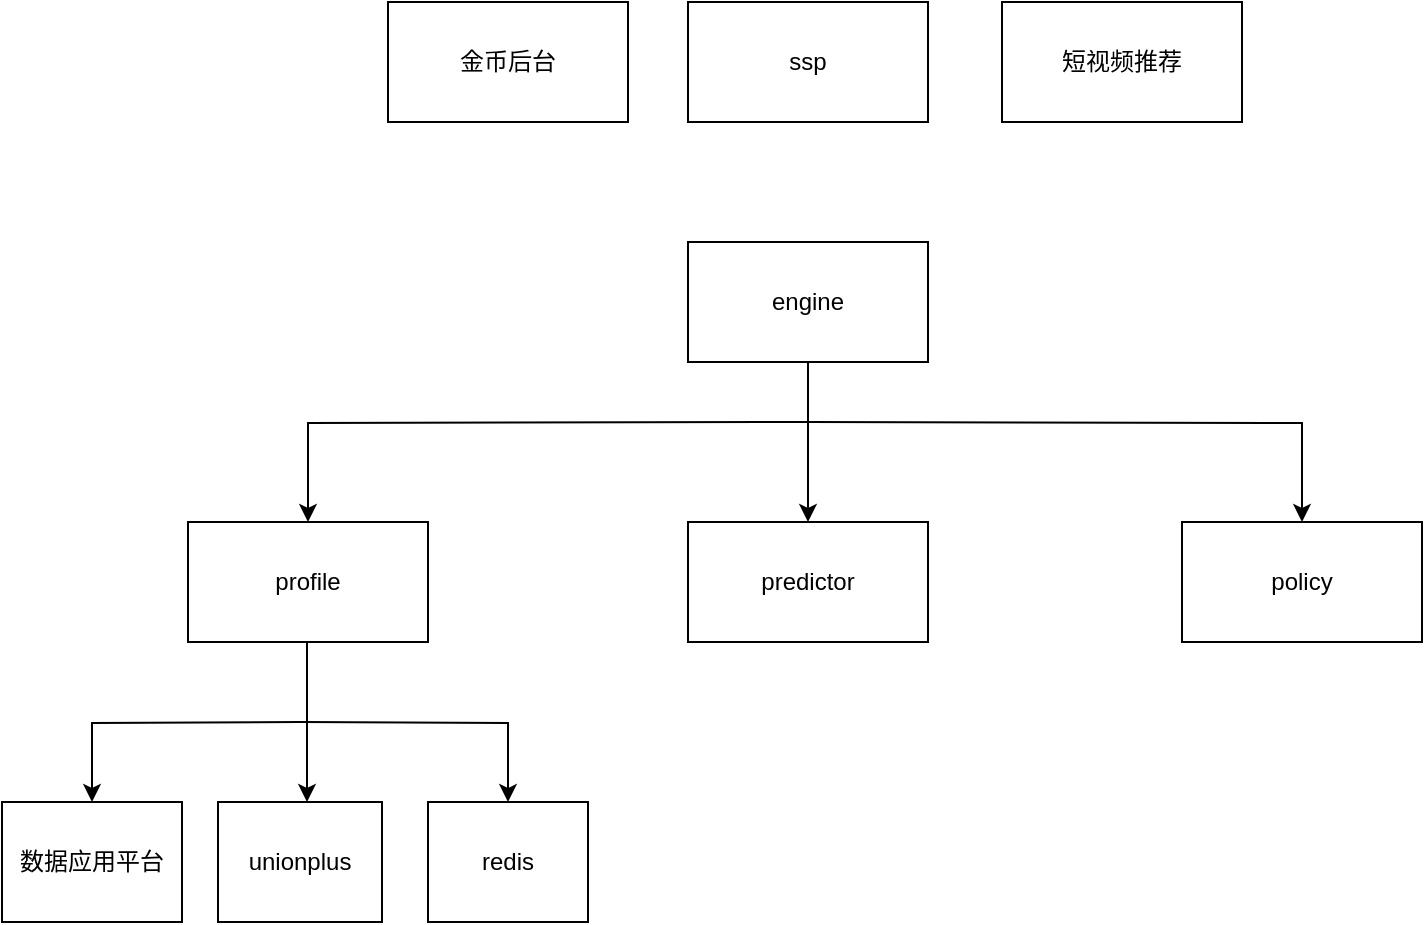 <mxfile version="20.2.3" type="github">
  <diagram id="sNFe8rpMnxioV6bxYVCk" name="第 1 页">
    <mxGraphModel dx="1697" dy="949" grid="1" gridSize="10" guides="1" tooltips="1" connect="1" arrows="1" fold="1" page="1" pageScale="1" pageWidth="827" pageHeight="1169" math="0" shadow="0">
      <root>
        <mxCell id="0" />
        <mxCell id="1" parent="0" />
        <mxCell id="tsmTd1OxDmNWAYkGPlin-3" value="" style="edgeStyle=orthogonalEdgeStyle;rounded=0;orthogonalLoop=1;jettySize=auto;html=1;" edge="1" parent="1" target="tsmTd1OxDmNWAYkGPlin-2">
          <mxGeometry relative="1" as="geometry">
            <mxPoint x="430" y="280" as="sourcePoint" />
          </mxGeometry>
        </mxCell>
        <mxCell id="tsmTd1OxDmNWAYkGPlin-6" value="" style="edgeStyle=orthogonalEdgeStyle;rounded=0;orthogonalLoop=1;jettySize=auto;html=1;" edge="1" parent="1" source="tsmTd1OxDmNWAYkGPlin-1" target="tsmTd1OxDmNWAYkGPlin-5">
          <mxGeometry relative="1" as="geometry" />
        </mxCell>
        <mxCell id="tsmTd1OxDmNWAYkGPlin-8" value="" style="edgeStyle=orthogonalEdgeStyle;rounded=0;orthogonalLoop=1;jettySize=auto;html=1;" edge="1" parent="1" target="tsmTd1OxDmNWAYkGPlin-7">
          <mxGeometry relative="1" as="geometry">
            <mxPoint x="423" y="280" as="sourcePoint" />
          </mxGeometry>
        </mxCell>
        <mxCell id="tsmTd1OxDmNWAYkGPlin-1" value="engine" style="rounded=0;whiteSpace=wrap;html=1;" vertex="1" parent="1">
          <mxGeometry x="363" y="190" width="120" height="60" as="geometry" />
        </mxCell>
        <mxCell id="tsmTd1OxDmNWAYkGPlin-11" value="" style="edgeStyle=orthogonalEdgeStyle;rounded=0;orthogonalLoop=1;jettySize=auto;html=1;" edge="1" parent="1" target="tsmTd1OxDmNWAYkGPlin-10">
          <mxGeometry relative="1" as="geometry">
            <mxPoint x="170" y="430" as="sourcePoint" />
          </mxGeometry>
        </mxCell>
        <mxCell id="tsmTd1OxDmNWAYkGPlin-12" style="edgeStyle=orthogonalEdgeStyle;rounded=0;orthogonalLoop=1;jettySize=auto;html=1;" edge="1" parent="1">
          <mxGeometry relative="1" as="geometry">
            <mxPoint x="172.5" y="470" as="targetPoint" />
            <mxPoint x="172.5" y="390" as="sourcePoint" />
          </mxGeometry>
        </mxCell>
        <mxCell id="tsmTd1OxDmNWAYkGPlin-14" style="edgeStyle=orthogonalEdgeStyle;rounded=0;orthogonalLoop=1;jettySize=auto;html=1;entryX=0.5;entryY=0;entryDx=0;entryDy=0;" edge="1" parent="1" target="tsmTd1OxDmNWAYkGPlin-15">
          <mxGeometry relative="1" as="geometry">
            <mxPoint x="292" y="470" as="targetPoint" />
            <mxPoint x="170" y="430" as="sourcePoint" />
          </mxGeometry>
        </mxCell>
        <mxCell id="tsmTd1OxDmNWAYkGPlin-2" value="profile" style="rounded=0;whiteSpace=wrap;html=1;" vertex="1" parent="1">
          <mxGeometry x="113" y="330" width="120" height="60" as="geometry" />
        </mxCell>
        <mxCell id="tsmTd1OxDmNWAYkGPlin-5" value="predictor" style="rounded=0;whiteSpace=wrap;html=1;" vertex="1" parent="1">
          <mxGeometry x="363" y="330" width="120" height="60" as="geometry" />
        </mxCell>
        <mxCell id="tsmTd1OxDmNWAYkGPlin-7" value="policy" style="rounded=0;whiteSpace=wrap;html=1;" vertex="1" parent="1">
          <mxGeometry x="610" y="330" width="120" height="60" as="geometry" />
        </mxCell>
        <mxCell id="tsmTd1OxDmNWAYkGPlin-10" value="数据应用平台" style="rounded=0;whiteSpace=wrap;html=1;" vertex="1" parent="1">
          <mxGeometry x="20" y="470" width="90" height="60" as="geometry" />
        </mxCell>
        <mxCell id="tsmTd1OxDmNWAYkGPlin-13" value="unionplus" style="rounded=0;whiteSpace=wrap;html=1;" vertex="1" parent="1">
          <mxGeometry x="128" y="470" width="82" height="60" as="geometry" />
        </mxCell>
        <mxCell id="tsmTd1OxDmNWAYkGPlin-15" value="redis" style="rounded=0;whiteSpace=wrap;html=1;" vertex="1" parent="1">
          <mxGeometry x="233" y="470" width="80" height="60" as="geometry" />
        </mxCell>
        <mxCell id="tsmTd1OxDmNWAYkGPlin-16" value="金币后台" style="rounded=0;whiteSpace=wrap;html=1;" vertex="1" parent="1">
          <mxGeometry x="213" y="70" width="120" height="60" as="geometry" />
        </mxCell>
        <mxCell id="tsmTd1OxDmNWAYkGPlin-17" value="ssp" style="rounded=0;whiteSpace=wrap;html=1;" vertex="1" parent="1">
          <mxGeometry x="363" y="70" width="120" height="60" as="geometry" />
        </mxCell>
        <mxCell id="tsmTd1OxDmNWAYkGPlin-18" value="短视频推荐" style="rounded=0;whiteSpace=wrap;html=1;" vertex="1" parent="1">
          <mxGeometry x="520" y="70" width="120" height="60" as="geometry" />
        </mxCell>
      </root>
    </mxGraphModel>
  </diagram>
</mxfile>
